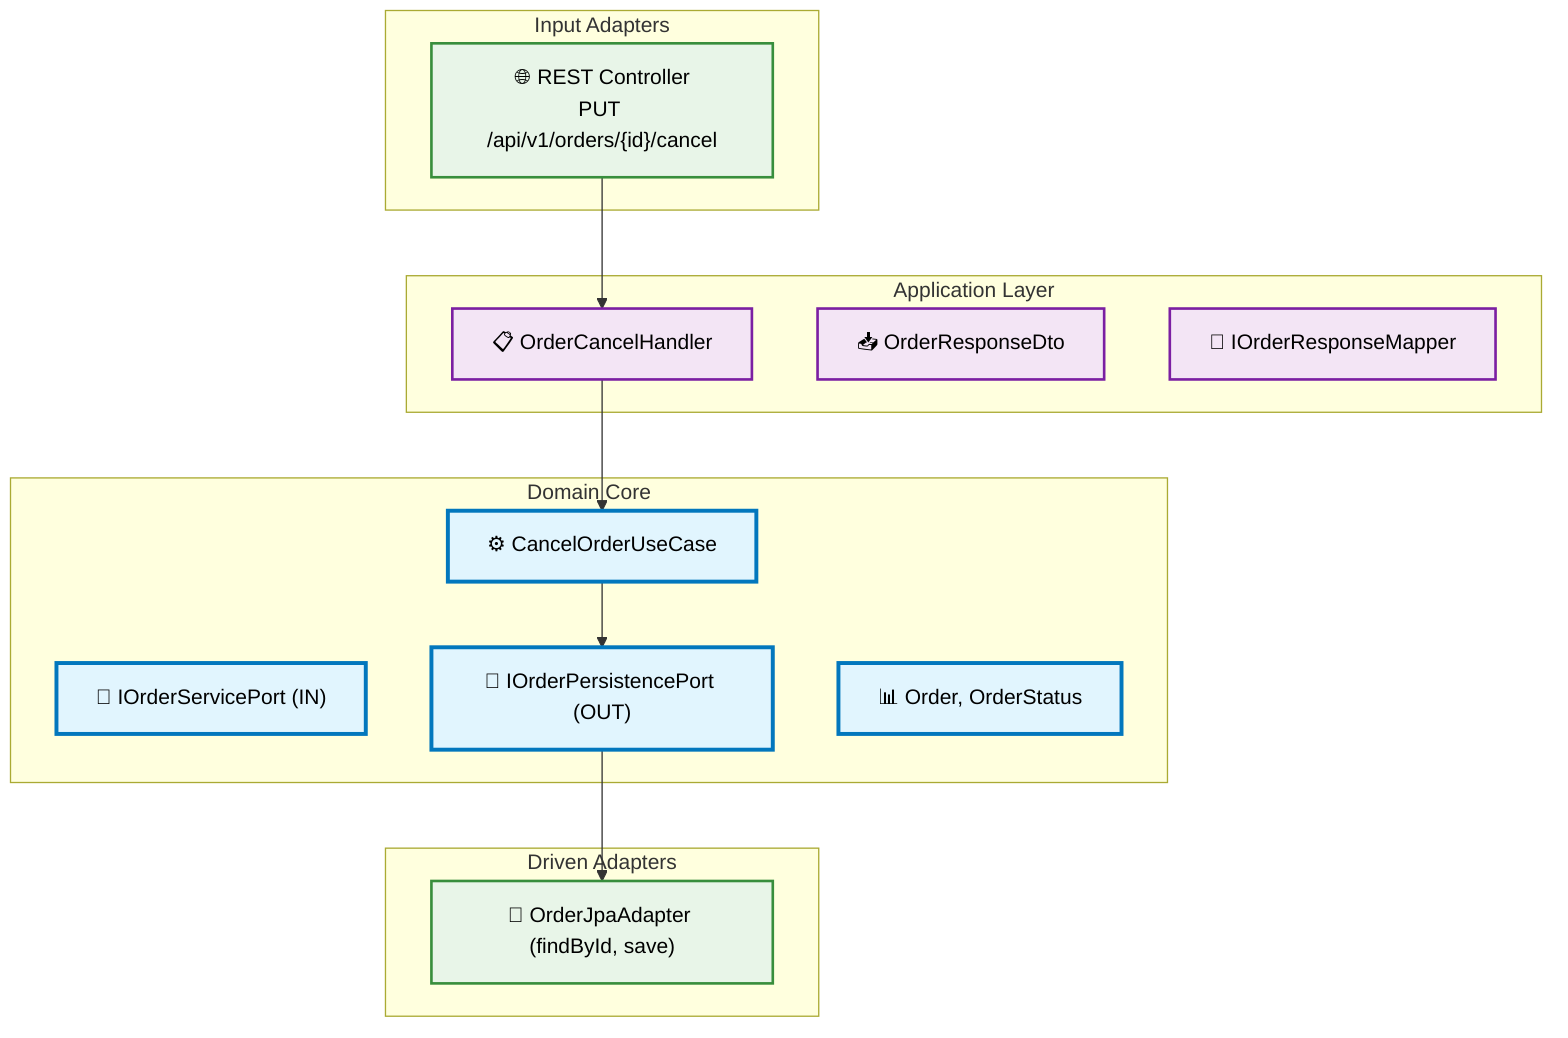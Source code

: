graph TB
    %% HU-016: Cancel Order (High contrast)
    subgraph "Input Adapters"
        REST["🌐 REST Controller\nPUT /api/v1/orders/{id}/cancel"]
    end

    subgraph "Application Layer"
        HANDLER["📋 OrderCancelHandler"]
        RES_DTO["📥 OrderResponseDto"]
        RES_MAP["🔄 IOrderResponseMapper"]
    end

    subgraph "Domain Core"
        USECASE["⚙️ CancelOrderUseCase"]
        API["🔌 IOrderServicePort (IN)"]
        SPI["🔌 IOrderPersistencePort (OUT)"]
        MODEL["📊 Order, OrderStatus"]
    end

    subgraph "Driven Adapters"
        JPA_ADAPTER["💾 OrderJpaAdapter (findById, save)"]
    end

    REST --> HANDLER
    HANDLER --> USECASE
    USECASE --> SPI
    SPI --> JPA_ADAPTER

    classDef domain fill:#e1f5fe,stroke:#0277bd,stroke-width:3px,color:#000000
    classDef app fill:#f3e5f5,stroke:#7b1fa2,stroke-width:2px,color:#000000
    classDef infra fill:#e8f5e8,stroke:#388e3c,stroke-width:2px,color:#000000

    class USECASE,API,SPI,MODEL domain
    class HANDLER,RES_DTO,RES_MAP app
    class REST,JPA_ADAPTER infra